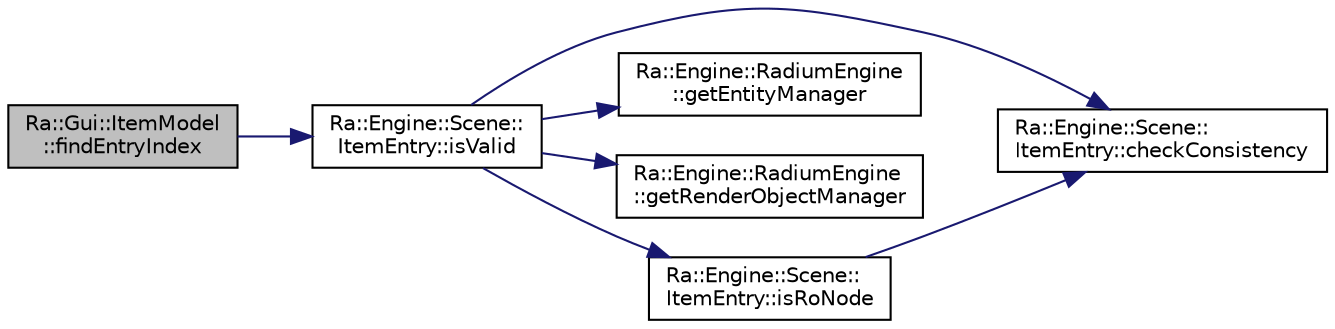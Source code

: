 digraph "Ra::Gui::ItemModel::findEntryIndex"
{
 // INTERACTIVE_SVG=YES
 // LATEX_PDF_SIZE
  edge [fontname="Helvetica",fontsize="10",labelfontname="Helvetica",labelfontsize="10"];
  node [fontname="Helvetica",fontsize="10",shape=record];
  rankdir="LR";
  Node1 [label="Ra::Gui::ItemModel\l::findEntryIndex",height=0.2,width=0.4,color="black", fillcolor="grey75", style="filled", fontcolor="black",tooltip=" "];
  Node1 -> Node2 [color="midnightblue",fontsize="10",style="solid",fontname="Helvetica"];
  Node2 [label="Ra::Engine::Scene::\lItemEntry::isValid",height=0.2,width=0.4,color="black", fillcolor="white", style="filled",URL="$structRa_1_1Engine_1_1Scene_1_1ItemEntry.html#a4f2df708e8ee83f1bad37287d0a81916",tooltip="Returns true if the item represents any valid object."];
  Node2 -> Node3 [color="midnightblue",fontsize="10",style="solid",fontname="Helvetica"];
  Node3 [label="Ra::Engine::Scene::\lItemEntry::checkConsistency",height=0.2,width=0.4,color="black", fillcolor="white", style="filled",URL="$structRa_1_1Engine_1_1Scene_1_1ItemEntry.html#a9673507f752d5efee0439afd0e52892b",tooltip="Debug checks."];
  Node2 -> Node4 [color="midnightblue",fontsize="10",style="solid",fontname="Helvetica"];
  Node4 [label="Ra::Engine::RadiumEngine\l::getEntityManager",height=0.2,width=0.4,color="black", fillcolor="white", style="filled",URL="$classRa_1_1Engine_1_1RadiumEngine.html#a2991b0dd7d8c14bfe19e775231036dee",tooltip=" "];
  Node2 -> Node5 [color="midnightblue",fontsize="10",style="solid",fontname="Helvetica"];
  Node5 [label="Ra::Engine::RadiumEngine\l::getRenderObjectManager",height=0.2,width=0.4,color="black", fillcolor="white", style="filled",URL="$classRa_1_1Engine_1_1RadiumEngine.html#a4b46a72f340513061b9a5219a80d9bd6",tooltip="Manager getters."];
  Node2 -> Node6 [color="midnightblue",fontsize="10",style="solid",fontname="Helvetica"];
  Node6 [label="Ra::Engine::Scene::\lItemEntry::isRoNode",height=0.2,width=0.4,color="black", fillcolor="white", style="filled",URL="$structRa_1_1Engine_1_1Scene_1_1ItemEntry.html#ad2fd60408dfc75b47ff7bec306d95cc4",tooltip="Returns true if the item represents a render object."];
  Node6 -> Node3 [color="midnightblue",fontsize="10",style="solid",fontname="Helvetica"];
}
